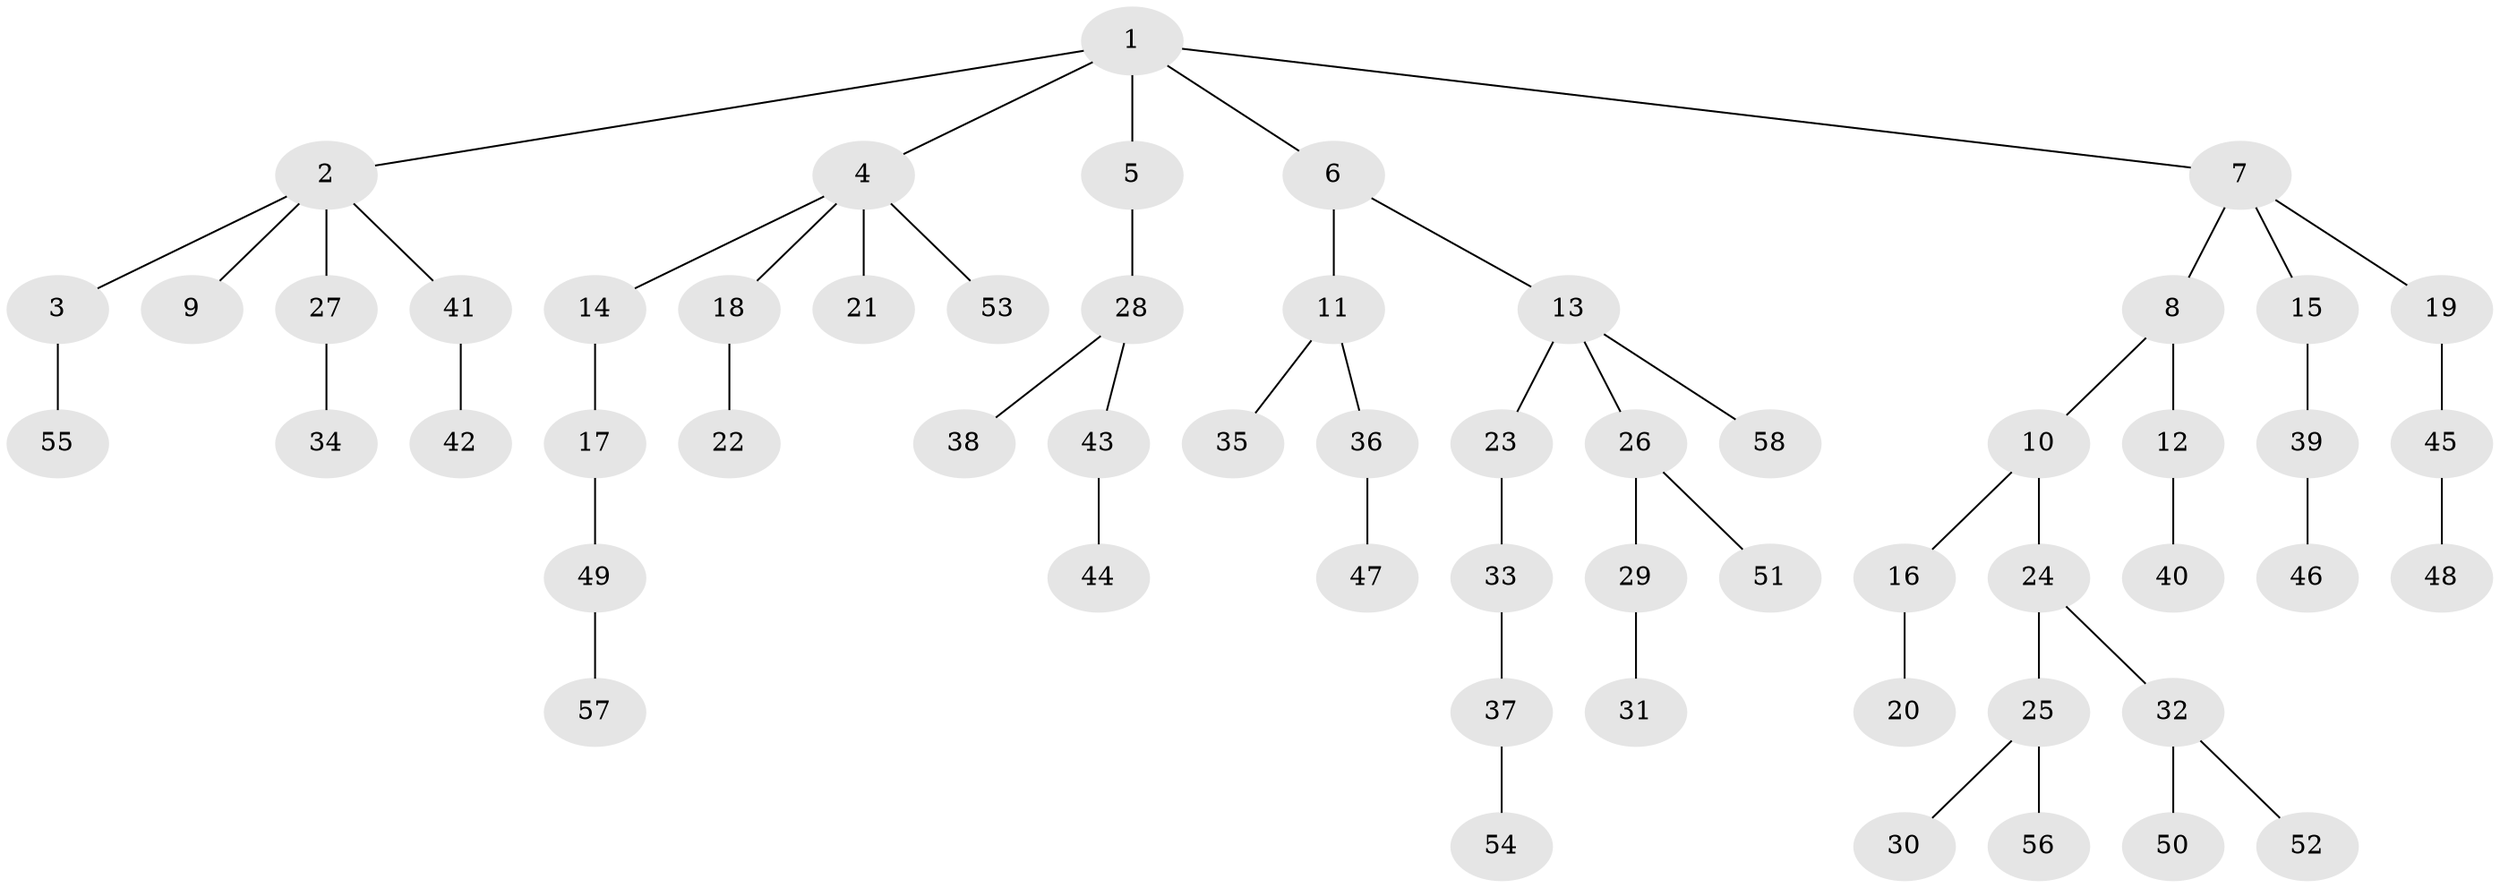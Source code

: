 // Generated by graph-tools (version 1.1) at 2025/02/03/09/25 03:02:25]
// undirected, 58 vertices, 57 edges
graph export_dot {
graph [start="1"]
  node [color=gray90,style=filled];
  1;
  2;
  3;
  4;
  5;
  6;
  7;
  8;
  9;
  10;
  11;
  12;
  13;
  14;
  15;
  16;
  17;
  18;
  19;
  20;
  21;
  22;
  23;
  24;
  25;
  26;
  27;
  28;
  29;
  30;
  31;
  32;
  33;
  34;
  35;
  36;
  37;
  38;
  39;
  40;
  41;
  42;
  43;
  44;
  45;
  46;
  47;
  48;
  49;
  50;
  51;
  52;
  53;
  54;
  55;
  56;
  57;
  58;
  1 -- 2;
  1 -- 4;
  1 -- 5;
  1 -- 6;
  1 -- 7;
  2 -- 3;
  2 -- 9;
  2 -- 27;
  2 -- 41;
  3 -- 55;
  4 -- 14;
  4 -- 18;
  4 -- 21;
  4 -- 53;
  5 -- 28;
  6 -- 11;
  6 -- 13;
  7 -- 8;
  7 -- 15;
  7 -- 19;
  8 -- 10;
  8 -- 12;
  10 -- 16;
  10 -- 24;
  11 -- 35;
  11 -- 36;
  12 -- 40;
  13 -- 23;
  13 -- 26;
  13 -- 58;
  14 -- 17;
  15 -- 39;
  16 -- 20;
  17 -- 49;
  18 -- 22;
  19 -- 45;
  23 -- 33;
  24 -- 25;
  24 -- 32;
  25 -- 30;
  25 -- 56;
  26 -- 29;
  26 -- 51;
  27 -- 34;
  28 -- 38;
  28 -- 43;
  29 -- 31;
  32 -- 50;
  32 -- 52;
  33 -- 37;
  36 -- 47;
  37 -- 54;
  39 -- 46;
  41 -- 42;
  43 -- 44;
  45 -- 48;
  49 -- 57;
}
